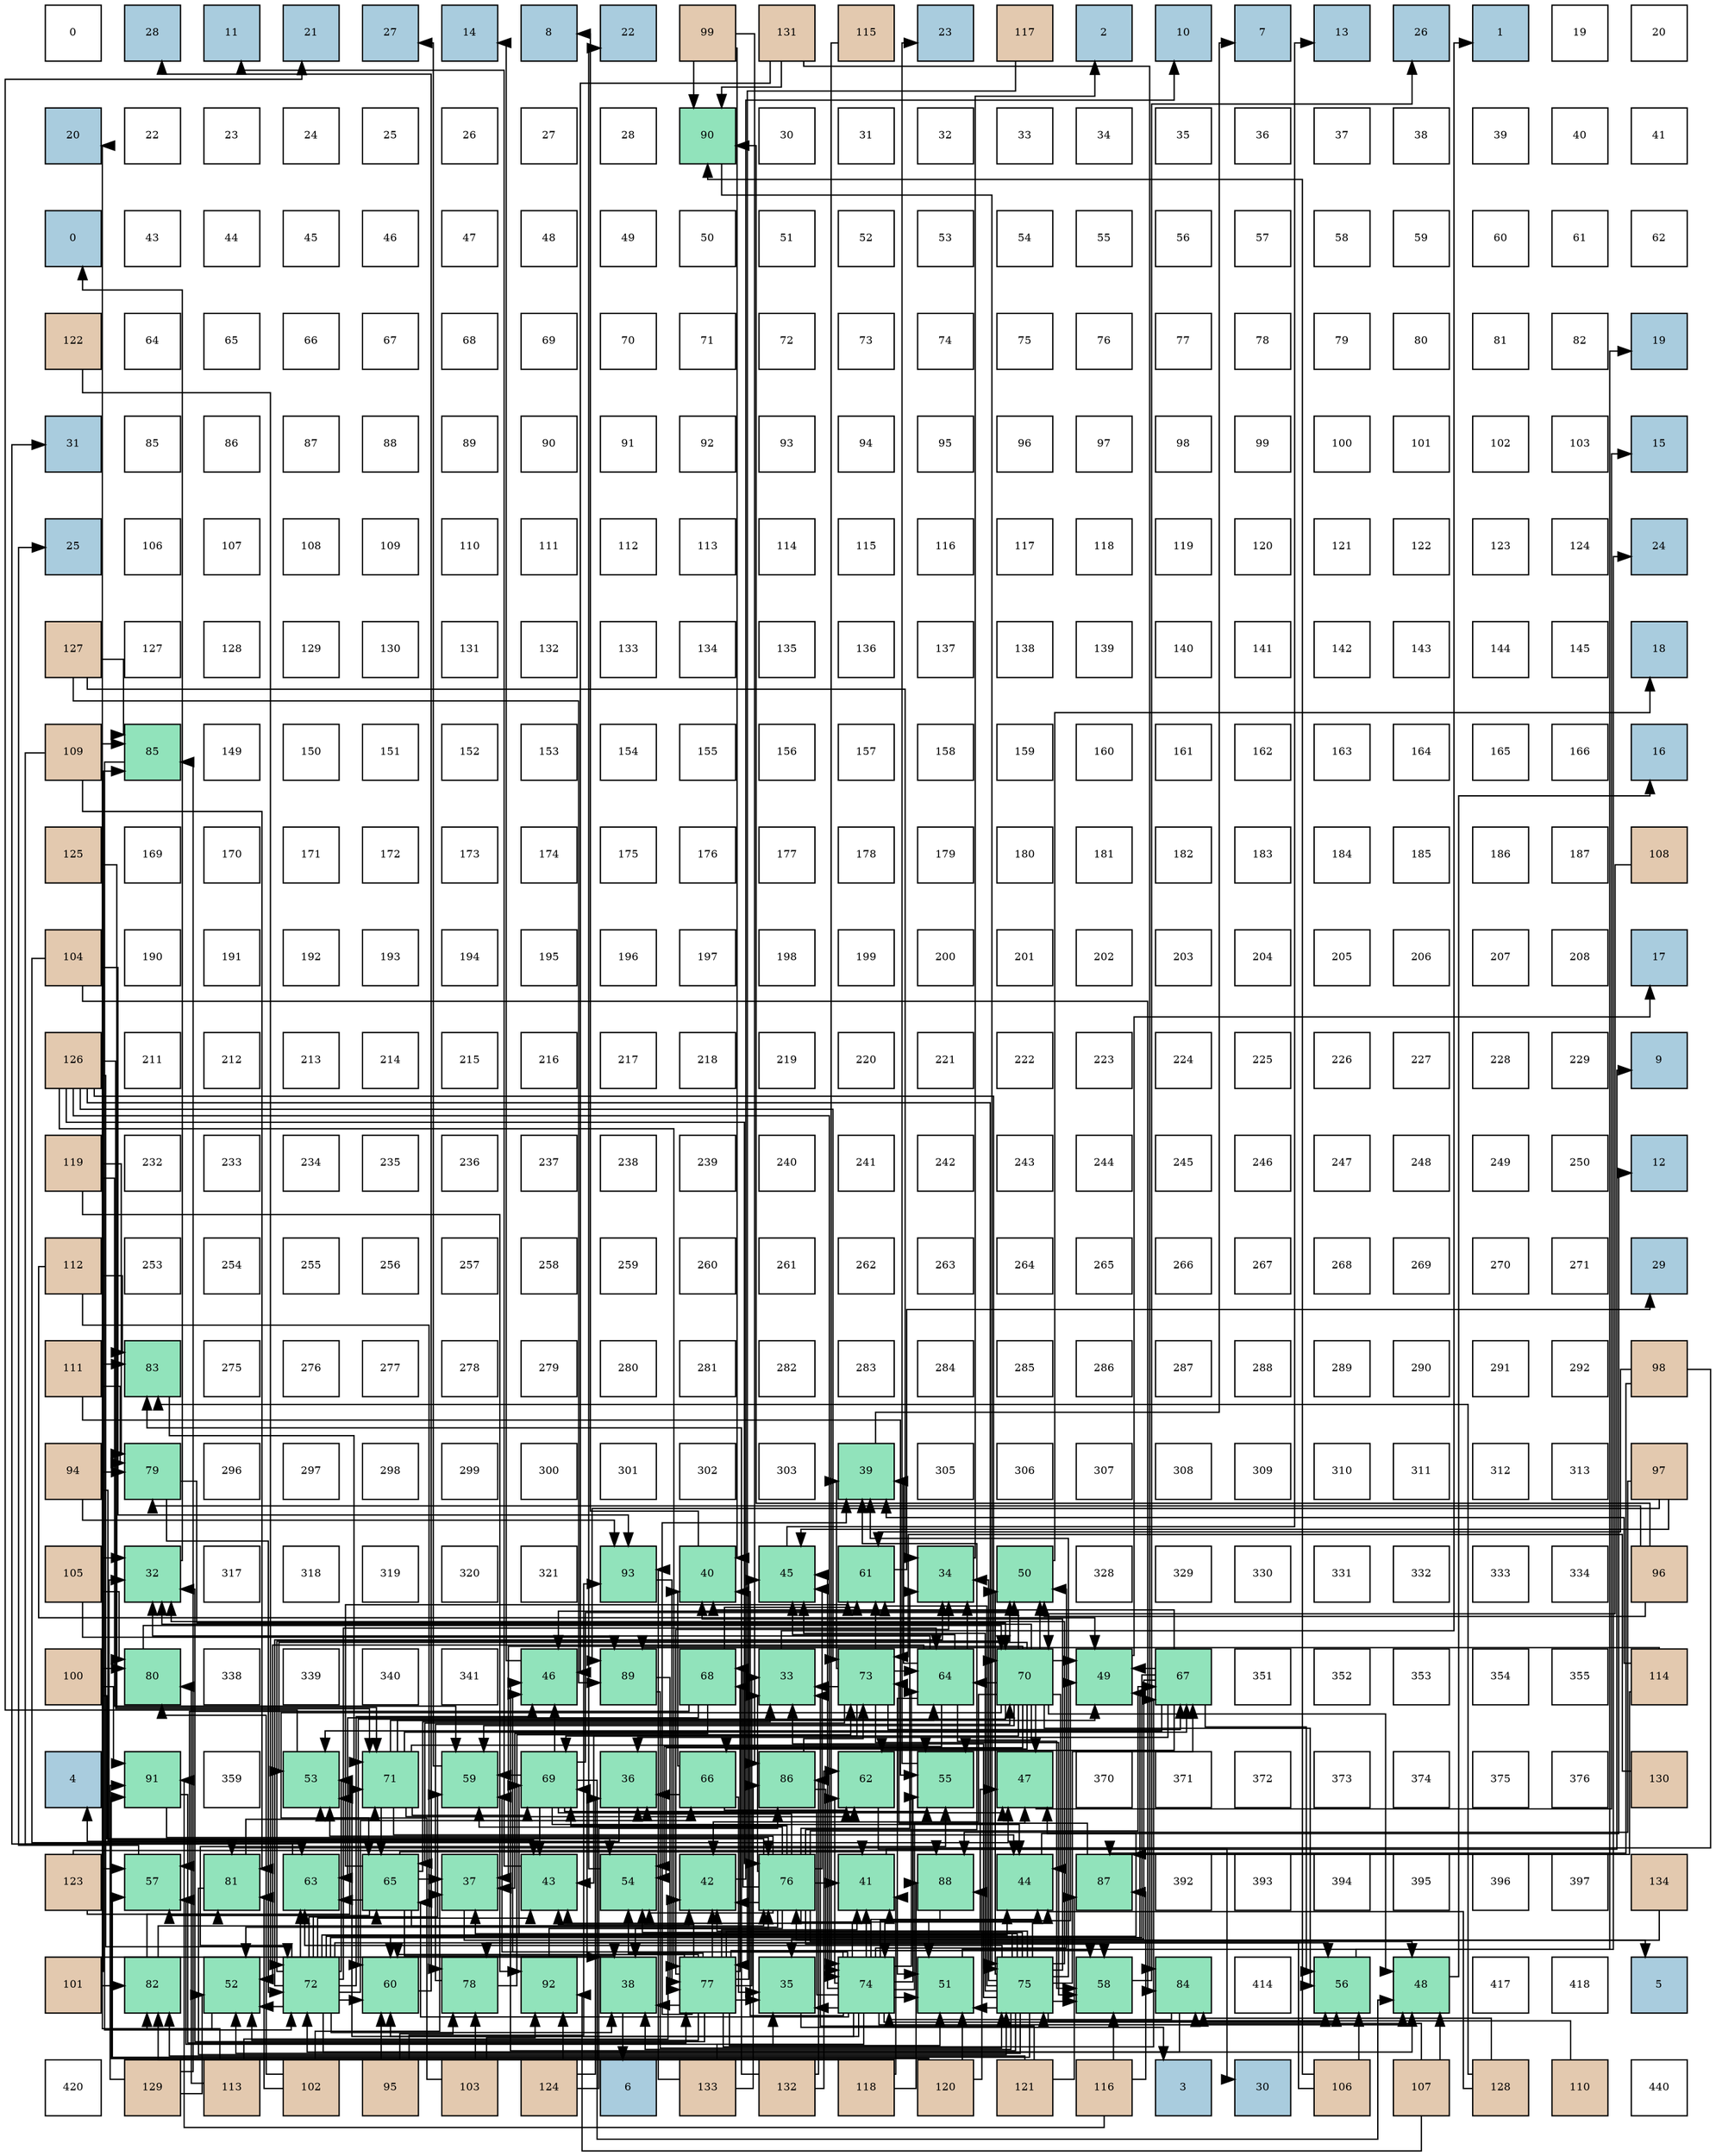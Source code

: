 digraph layout{
 rankdir=TB;
 splines=ortho;
 node [style=filled shape=square fixedsize=true width=0.6];
0[label="0", fontsize=8, fillcolor="#ffffff"];
1[label="28", fontsize=8, fillcolor="#a9ccde"];
2[label="11", fontsize=8, fillcolor="#a9ccde"];
3[label="21", fontsize=8, fillcolor="#a9ccde"];
4[label="27", fontsize=8, fillcolor="#a9ccde"];
5[label="14", fontsize=8, fillcolor="#a9ccde"];
6[label="8", fontsize=8, fillcolor="#a9ccde"];
7[label="22", fontsize=8, fillcolor="#a9ccde"];
8[label="99", fontsize=8, fillcolor="#e3c9af"];
9[label="131", fontsize=8, fillcolor="#e3c9af"];
10[label="115", fontsize=8, fillcolor="#e3c9af"];
11[label="23", fontsize=8, fillcolor="#a9ccde"];
12[label="117", fontsize=8, fillcolor="#e3c9af"];
13[label="2", fontsize=8, fillcolor="#a9ccde"];
14[label="10", fontsize=8, fillcolor="#a9ccde"];
15[label="7", fontsize=8, fillcolor="#a9ccde"];
16[label="13", fontsize=8, fillcolor="#a9ccde"];
17[label="26", fontsize=8, fillcolor="#a9ccde"];
18[label="1", fontsize=8, fillcolor="#a9ccde"];
19[label="19", fontsize=8, fillcolor="#ffffff"];
20[label="20", fontsize=8, fillcolor="#ffffff"];
21[label="20", fontsize=8, fillcolor="#a9ccde"];
22[label="22", fontsize=8, fillcolor="#ffffff"];
23[label="23", fontsize=8, fillcolor="#ffffff"];
24[label="24", fontsize=8, fillcolor="#ffffff"];
25[label="25", fontsize=8, fillcolor="#ffffff"];
26[label="26", fontsize=8, fillcolor="#ffffff"];
27[label="27", fontsize=8, fillcolor="#ffffff"];
28[label="28", fontsize=8, fillcolor="#ffffff"];
29[label="90", fontsize=8, fillcolor="#91e3bb"];
30[label="30", fontsize=8, fillcolor="#ffffff"];
31[label="31", fontsize=8, fillcolor="#ffffff"];
32[label="32", fontsize=8, fillcolor="#ffffff"];
33[label="33", fontsize=8, fillcolor="#ffffff"];
34[label="34", fontsize=8, fillcolor="#ffffff"];
35[label="35", fontsize=8, fillcolor="#ffffff"];
36[label="36", fontsize=8, fillcolor="#ffffff"];
37[label="37", fontsize=8, fillcolor="#ffffff"];
38[label="38", fontsize=8, fillcolor="#ffffff"];
39[label="39", fontsize=8, fillcolor="#ffffff"];
40[label="40", fontsize=8, fillcolor="#ffffff"];
41[label="41", fontsize=8, fillcolor="#ffffff"];
42[label="0", fontsize=8, fillcolor="#a9ccde"];
43[label="43", fontsize=8, fillcolor="#ffffff"];
44[label="44", fontsize=8, fillcolor="#ffffff"];
45[label="45", fontsize=8, fillcolor="#ffffff"];
46[label="46", fontsize=8, fillcolor="#ffffff"];
47[label="47", fontsize=8, fillcolor="#ffffff"];
48[label="48", fontsize=8, fillcolor="#ffffff"];
49[label="49", fontsize=8, fillcolor="#ffffff"];
50[label="50", fontsize=8, fillcolor="#ffffff"];
51[label="51", fontsize=8, fillcolor="#ffffff"];
52[label="52", fontsize=8, fillcolor="#ffffff"];
53[label="53", fontsize=8, fillcolor="#ffffff"];
54[label="54", fontsize=8, fillcolor="#ffffff"];
55[label="55", fontsize=8, fillcolor="#ffffff"];
56[label="56", fontsize=8, fillcolor="#ffffff"];
57[label="57", fontsize=8, fillcolor="#ffffff"];
58[label="58", fontsize=8, fillcolor="#ffffff"];
59[label="59", fontsize=8, fillcolor="#ffffff"];
60[label="60", fontsize=8, fillcolor="#ffffff"];
61[label="61", fontsize=8, fillcolor="#ffffff"];
62[label="62", fontsize=8, fillcolor="#ffffff"];
63[label="122", fontsize=8, fillcolor="#e3c9af"];
64[label="64", fontsize=8, fillcolor="#ffffff"];
65[label="65", fontsize=8, fillcolor="#ffffff"];
66[label="66", fontsize=8, fillcolor="#ffffff"];
67[label="67", fontsize=8, fillcolor="#ffffff"];
68[label="68", fontsize=8, fillcolor="#ffffff"];
69[label="69", fontsize=8, fillcolor="#ffffff"];
70[label="70", fontsize=8, fillcolor="#ffffff"];
71[label="71", fontsize=8, fillcolor="#ffffff"];
72[label="72", fontsize=8, fillcolor="#ffffff"];
73[label="73", fontsize=8, fillcolor="#ffffff"];
74[label="74", fontsize=8, fillcolor="#ffffff"];
75[label="75", fontsize=8, fillcolor="#ffffff"];
76[label="76", fontsize=8, fillcolor="#ffffff"];
77[label="77", fontsize=8, fillcolor="#ffffff"];
78[label="78", fontsize=8, fillcolor="#ffffff"];
79[label="79", fontsize=8, fillcolor="#ffffff"];
80[label="80", fontsize=8, fillcolor="#ffffff"];
81[label="81", fontsize=8, fillcolor="#ffffff"];
82[label="82", fontsize=8, fillcolor="#ffffff"];
83[label="19", fontsize=8, fillcolor="#a9ccde"];
84[label="31", fontsize=8, fillcolor="#a9ccde"];
85[label="85", fontsize=8, fillcolor="#ffffff"];
86[label="86", fontsize=8, fillcolor="#ffffff"];
87[label="87", fontsize=8, fillcolor="#ffffff"];
88[label="88", fontsize=8, fillcolor="#ffffff"];
89[label="89", fontsize=8, fillcolor="#ffffff"];
90[label="90", fontsize=8, fillcolor="#ffffff"];
91[label="91", fontsize=8, fillcolor="#ffffff"];
92[label="92", fontsize=8, fillcolor="#ffffff"];
93[label="93", fontsize=8, fillcolor="#ffffff"];
94[label="94", fontsize=8, fillcolor="#ffffff"];
95[label="95", fontsize=8, fillcolor="#ffffff"];
96[label="96", fontsize=8, fillcolor="#ffffff"];
97[label="97", fontsize=8, fillcolor="#ffffff"];
98[label="98", fontsize=8, fillcolor="#ffffff"];
99[label="99", fontsize=8, fillcolor="#ffffff"];
100[label="100", fontsize=8, fillcolor="#ffffff"];
101[label="101", fontsize=8, fillcolor="#ffffff"];
102[label="102", fontsize=8, fillcolor="#ffffff"];
103[label="103", fontsize=8, fillcolor="#ffffff"];
104[label="15", fontsize=8, fillcolor="#a9ccde"];
105[label="25", fontsize=8, fillcolor="#a9ccde"];
106[label="106", fontsize=8, fillcolor="#ffffff"];
107[label="107", fontsize=8, fillcolor="#ffffff"];
108[label="108", fontsize=8, fillcolor="#ffffff"];
109[label="109", fontsize=8, fillcolor="#ffffff"];
110[label="110", fontsize=8, fillcolor="#ffffff"];
111[label="111", fontsize=8, fillcolor="#ffffff"];
112[label="112", fontsize=8, fillcolor="#ffffff"];
113[label="113", fontsize=8, fillcolor="#ffffff"];
114[label="114", fontsize=8, fillcolor="#ffffff"];
115[label="115", fontsize=8, fillcolor="#ffffff"];
116[label="116", fontsize=8, fillcolor="#ffffff"];
117[label="117", fontsize=8, fillcolor="#ffffff"];
118[label="118", fontsize=8, fillcolor="#ffffff"];
119[label="119", fontsize=8, fillcolor="#ffffff"];
120[label="120", fontsize=8, fillcolor="#ffffff"];
121[label="121", fontsize=8, fillcolor="#ffffff"];
122[label="122", fontsize=8, fillcolor="#ffffff"];
123[label="123", fontsize=8, fillcolor="#ffffff"];
124[label="124", fontsize=8, fillcolor="#ffffff"];
125[label="24", fontsize=8, fillcolor="#a9ccde"];
126[label="127", fontsize=8, fillcolor="#e3c9af"];
127[label="127", fontsize=8, fillcolor="#ffffff"];
128[label="128", fontsize=8, fillcolor="#ffffff"];
129[label="129", fontsize=8, fillcolor="#ffffff"];
130[label="130", fontsize=8, fillcolor="#ffffff"];
131[label="131", fontsize=8, fillcolor="#ffffff"];
132[label="132", fontsize=8, fillcolor="#ffffff"];
133[label="133", fontsize=8, fillcolor="#ffffff"];
134[label="134", fontsize=8, fillcolor="#ffffff"];
135[label="135", fontsize=8, fillcolor="#ffffff"];
136[label="136", fontsize=8, fillcolor="#ffffff"];
137[label="137", fontsize=8, fillcolor="#ffffff"];
138[label="138", fontsize=8, fillcolor="#ffffff"];
139[label="139", fontsize=8, fillcolor="#ffffff"];
140[label="140", fontsize=8, fillcolor="#ffffff"];
141[label="141", fontsize=8, fillcolor="#ffffff"];
142[label="142", fontsize=8, fillcolor="#ffffff"];
143[label="143", fontsize=8, fillcolor="#ffffff"];
144[label="144", fontsize=8, fillcolor="#ffffff"];
145[label="145", fontsize=8, fillcolor="#ffffff"];
146[label="18", fontsize=8, fillcolor="#a9ccde"];
147[label="109", fontsize=8, fillcolor="#e3c9af"];
148[label="85", fontsize=8, fillcolor="#91e3bb"];
149[label="149", fontsize=8, fillcolor="#ffffff"];
150[label="150", fontsize=8, fillcolor="#ffffff"];
151[label="151", fontsize=8, fillcolor="#ffffff"];
152[label="152", fontsize=8, fillcolor="#ffffff"];
153[label="153", fontsize=8, fillcolor="#ffffff"];
154[label="154", fontsize=8, fillcolor="#ffffff"];
155[label="155", fontsize=8, fillcolor="#ffffff"];
156[label="156", fontsize=8, fillcolor="#ffffff"];
157[label="157", fontsize=8, fillcolor="#ffffff"];
158[label="158", fontsize=8, fillcolor="#ffffff"];
159[label="159", fontsize=8, fillcolor="#ffffff"];
160[label="160", fontsize=8, fillcolor="#ffffff"];
161[label="161", fontsize=8, fillcolor="#ffffff"];
162[label="162", fontsize=8, fillcolor="#ffffff"];
163[label="163", fontsize=8, fillcolor="#ffffff"];
164[label="164", fontsize=8, fillcolor="#ffffff"];
165[label="165", fontsize=8, fillcolor="#ffffff"];
166[label="166", fontsize=8, fillcolor="#ffffff"];
167[label="16", fontsize=8, fillcolor="#a9ccde"];
168[label="125", fontsize=8, fillcolor="#e3c9af"];
169[label="169", fontsize=8, fillcolor="#ffffff"];
170[label="170", fontsize=8, fillcolor="#ffffff"];
171[label="171", fontsize=8, fillcolor="#ffffff"];
172[label="172", fontsize=8, fillcolor="#ffffff"];
173[label="173", fontsize=8, fillcolor="#ffffff"];
174[label="174", fontsize=8, fillcolor="#ffffff"];
175[label="175", fontsize=8, fillcolor="#ffffff"];
176[label="176", fontsize=8, fillcolor="#ffffff"];
177[label="177", fontsize=8, fillcolor="#ffffff"];
178[label="178", fontsize=8, fillcolor="#ffffff"];
179[label="179", fontsize=8, fillcolor="#ffffff"];
180[label="180", fontsize=8, fillcolor="#ffffff"];
181[label="181", fontsize=8, fillcolor="#ffffff"];
182[label="182", fontsize=8, fillcolor="#ffffff"];
183[label="183", fontsize=8, fillcolor="#ffffff"];
184[label="184", fontsize=8, fillcolor="#ffffff"];
185[label="185", fontsize=8, fillcolor="#ffffff"];
186[label="186", fontsize=8, fillcolor="#ffffff"];
187[label="187", fontsize=8, fillcolor="#ffffff"];
188[label="108", fontsize=8, fillcolor="#e3c9af"];
189[label="104", fontsize=8, fillcolor="#e3c9af"];
190[label="190", fontsize=8, fillcolor="#ffffff"];
191[label="191", fontsize=8, fillcolor="#ffffff"];
192[label="192", fontsize=8, fillcolor="#ffffff"];
193[label="193", fontsize=8, fillcolor="#ffffff"];
194[label="194", fontsize=8, fillcolor="#ffffff"];
195[label="195", fontsize=8, fillcolor="#ffffff"];
196[label="196", fontsize=8, fillcolor="#ffffff"];
197[label="197", fontsize=8, fillcolor="#ffffff"];
198[label="198", fontsize=8, fillcolor="#ffffff"];
199[label="199", fontsize=8, fillcolor="#ffffff"];
200[label="200", fontsize=8, fillcolor="#ffffff"];
201[label="201", fontsize=8, fillcolor="#ffffff"];
202[label="202", fontsize=8, fillcolor="#ffffff"];
203[label="203", fontsize=8, fillcolor="#ffffff"];
204[label="204", fontsize=8, fillcolor="#ffffff"];
205[label="205", fontsize=8, fillcolor="#ffffff"];
206[label="206", fontsize=8, fillcolor="#ffffff"];
207[label="207", fontsize=8, fillcolor="#ffffff"];
208[label="208", fontsize=8, fillcolor="#ffffff"];
209[label="17", fontsize=8, fillcolor="#a9ccde"];
210[label="126", fontsize=8, fillcolor="#e3c9af"];
211[label="211", fontsize=8, fillcolor="#ffffff"];
212[label="212", fontsize=8, fillcolor="#ffffff"];
213[label="213", fontsize=8, fillcolor="#ffffff"];
214[label="214", fontsize=8, fillcolor="#ffffff"];
215[label="215", fontsize=8, fillcolor="#ffffff"];
216[label="216", fontsize=8, fillcolor="#ffffff"];
217[label="217", fontsize=8, fillcolor="#ffffff"];
218[label="218", fontsize=8, fillcolor="#ffffff"];
219[label="219", fontsize=8, fillcolor="#ffffff"];
220[label="220", fontsize=8, fillcolor="#ffffff"];
221[label="221", fontsize=8, fillcolor="#ffffff"];
222[label="222", fontsize=8, fillcolor="#ffffff"];
223[label="223", fontsize=8, fillcolor="#ffffff"];
224[label="224", fontsize=8, fillcolor="#ffffff"];
225[label="225", fontsize=8, fillcolor="#ffffff"];
226[label="226", fontsize=8, fillcolor="#ffffff"];
227[label="227", fontsize=8, fillcolor="#ffffff"];
228[label="228", fontsize=8, fillcolor="#ffffff"];
229[label="229", fontsize=8, fillcolor="#ffffff"];
230[label="9", fontsize=8, fillcolor="#a9ccde"];
231[label="119", fontsize=8, fillcolor="#e3c9af"];
232[label="232", fontsize=8, fillcolor="#ffffff"];
233[label="233", fontsize=8, fillcolor="#ffffff"];
234[label="234", fontsize=8, fillcolor="#ffffff"];
235[label="235", fontsize=8, fillcolor="#ffffff"];
236[label="236", fontsize=8, fillcolor="#ffffff"];
237[label="237", fontsize=8, fillcolor="#ffffff"];
238[label="238", fontsize=8, fillcolor="#ffffff"];
239[label="239", fontsize=8, fillcolor="#ffffff"];
240[label="240", fontsize=8, fillcolor="#ffffff"];
241[label="241", fontsize=8, fillcolor="#ffffff"];
242[label="242", fontsize=8, fillcolor="#ffffff"];
243[label="243", fontsize=8, fillcolor="#ffffff"];
244[label="244", fontsize=8, fillcolor="#ffffff"];
245[label="245", fontsize=8, fillcolor="#ffffff"];
246[label="246", fontsize=8, fillcolor="#ffffff"];
247[label="247", fontsize=8, fillcolor="#ffffff"];
248[label="248", fontsize=8, fillcolor="#ffffff"];
249[label="249", fontsize=8, fillcolor="#ffffff"];
250[label="250", fontsize=8, fillcolor="#ffffff"];
251[label="12", fontsize=8, fillcolor="#a9ccde"];
252[label="112", fontsize=8, fillcolor="#e3c9af"];
253[label="253", fontsize=8, fillcolor="#ffffff"];
254[label="254", fontsize=8, fillcolor="#ffffff"];
255[label="255", fontsize=8, fillcolor="#ffffff"];
256[label="256", fontsize=8, fillcolor="#ffffff"];
257[label="257", fontsize=8, fillcolor="#ffffff"];
258[label="258", fontsize=8, fillcolor="#ffffff"];
259[label="259", fontsize=8, fillcolor="#ffffff"];
260[label="260", fontsize=8, fillcolor="#ffffff"];
261[label="261", fontsize=8, fillcolor="#ffffff"];
262[label="262", fontsize=8, fillcolor="#ffffff"];
263[label="263", fontsize=8, fillcolor="#ffffff"];
264[label="264", fontsize=8, fillcolor="#ffffff"];
265[label="265", fontsize=8, fillcolor="#ffffff"];
266[label="266", fontsize=8, fillcolor="#ffffff"];
267[label="267", fontsize=8, fillcolor="#ffffff"];
268[label="268", fontsize=8, fillcolor="#ffffff"];
269[label="269", fontsize=8, fillcolor="#ffffff"];
270[label="270", fontsize=8, fillcolor="#ffffff"];
271[label="271", fontsize=8, fillcolor="#ffffff"];
272[label="29", fontsize=8, fillcolor="#a9ccde"];
273[label="111", fontsize=8, fillcolor="#e3c9af"];
274[label="83", fontsize=8, fillcolor="#91e3bb"];
275[label="275", fontsize=8, fillcolor="#ffffff"];
276[label="276", fontsize=8, fillcolor="#ffffff"];
277[label="277", fontsize=8, fillcolor="#ffffff"];
278[label="278", fontsize=8, fillcolor="#ffffff"];
279[label="279", fontsize=8, fillcolor="#ffffff"];
280[label="280", fontsize=8, fillcolor="#ffffff"];
281[label="281", fontsize=8, fillcolor="#ffffff"];
282[label="282", fontsize=8, fillcolor="#ffffff"];
283[label="283", fontsize=8, fillcolor="#ffffff"];
284[label="284", fontsize=8, fillcolor="#ffffff"];
285[label="285", fontsize=8, fillcolor="#ffffff"];
286[label="286", fontsize=8, fillcolor="#ffffff"];
287[label="287", fontsize=8, fillcolor="#ffffff"];
288[label="288", fontsize=8, fillcolor="#ffffff"];
289[label="289", fontsize=8, fillcolor="#ffffff"];
290[label="290", fontsize=8, fillcolor="#ffffff"];
291[label="291", fontsize=8, fillcolor="#ffffff"];
292[label="292", fontsize=8, fillcolor="#ffffff"];
293[label="98", fontsize=8, fillcolor="#e3c9af"];
294[label="94", fontsize=8, fillcolor="#e3c9af"];
295[label="79", fontsize=8, fillcolor="#91e3bb"];
296[label="296", fontsize=8, fillcolor="#ffffff"];
297[label="297", fontsize=8, fillcolor="#ffffff"];
298[label="298", fontsize=8, fillcolor="#ffffff"];
299[label="299", fontsize=8, fillcolor="#ffffff"];
300[label="300", fontsize=8, fillcolor="#ffffff"];
301[label="301", fontsize=8, fillcolor="#ffffff"];
302[label="302", fontsize=8, fillcolor="#ffffff"];
303[label="303", fontsize=8, fillcolor="#ffffff"];
304[label="39", fontsize=8, fillcolor="#91e3bb"];
305[label="305", fontsize=8, fillcolor="#ffffff"];
306[label="306", fontsize=8, fillcolor="#ffffff"];
307[label="307", fontsize=8, fillcolor="#ffffff"];
308[label="308", fontsize=8, fillcolor="#ffffff"];
309[label="309", fontsize=8, fillcolor="#ffffff"];
310[label="310", fontsize=8, fillcolor="#ffffff"];
311[label="311", fontsize=8, fillcolor="#ffffff"];
312[label="312", fontsize=8, fillcolor="#ffffff"];
313[label="313", fontsize=8, fillcolor="#ffffff"];
314[label="97", fontsize=8, fillcolor="#e3c9af"];
315[label="105", fontsize=8, fillcolor="#e3c9af"];
316[label="32", fontsize=8, fillcolor="#91e3bb"];
317[label="317", fontsize=8, fillcolor="#ffffff"];
318[label="318", fontsize=8, fillcolor="#ffffff"];
319[label="319", fontsize=8, fillcolor="#ffffff"];
320[label="320", fontsize=8, fillcolor="#ffffff"];
321[label="321", fontsize=8, fillcolor="#ffffff"];
322[label="93", fontsize=8, fillcolor="#91e3bb"];
323[label="40", fontsize=8, fillcolor="#91e3bb"];
324[label="45", fontsize=8, fillcolor="#91e3bb"];
325[label="61", fontsize=8, fillcolor="#91e3bb"];
326[label="34", fontsize=8, fillcolor="#91e3bb"];
327[label="50", fontsize=8, fillcolor="#91e3bb"];
328[label="328", fontsize=8, fillcolor="#ffffff"];
329[label="329", fontsize=8, fillcolor="#ffffff"];
330[label="330", fontsize=8, fillcolor="#ffffff"];
331[label="331", fontsize=8, fillcolor="#ffffff"];
332[label="332", fontsize=8, fillcolor="#ffffff"];
333[label="333", fontsize=8, fillcolor="#ffffff"];
334[label="334", fontsize=8, fillcolor="#ffffff"];
335[label="96", fontsize=8, fillcolor="#e3c9af"];
336[label="100", fontsize=8, fillcolor="#e3c9af"];
337[label="80", fontsize=8, fillcolor="#91e3bb"];
338[label="338", fontsize=8, fillcolor="#ffffff"];
339[label="339", fontsize=8, fillcolor="#ffffff"];
340[label="340", fontsize=8, fillcolor="#ffffff"];
341[label="341", fontsize=8, fillcolor="#ffffff"];
342[label="46", fontsize=8, fillcolor="#91e3bb"];
343[label="89", fontsize=8, fillcolor="#91e3bb"];
344[label="68", fontsize=8, fillcolor="#91e3bb"];
345[label="33", fontsize=8, fillcolor="#91e3bb"];
346[label="73", fontsize=8, fillcolor="#91e3bb"];
347[label="64", fontsize=8, fillcolor="#91e3bb"];
348[label="70", fontsize=8, fillcolor="#91e3bb"];
349[label="49", fontsize=8, fillcolor="#91e3bb"];
350[label="67", fontsize=8, fillcolor="#91e3bb"];
351[label="351", fontsize=8, fillcolor="#ffffff"];
352[label="352", fontsize=8, fillcolor="#ffffff"];
353[label="353", fontsize=8, fillcolor="#ffffff"];
354[label="354", fontsize=8, fillcolor="#ffffff"];
355[label="355", fontsize=8, fillcolor="#ffffff"];
356[label="114", fontsize=8, fillcolor="#e3c9af"];
357[label="4", fontsize=8, fillcolor="#a9ccde"];
358[label="91", fontsize=8, fillcolor="#91e3bb"];
359[label="359", fontsize=8, fillcolor="#ffffff"];
360[label="53", fontsize=8, fillcolor="#91e3bb"];
361[label="71", fontsize=8, fillcolor="#91e3bb"];
362[label="59", fontsize=8, fillcolor="#91e3bb"];
363[label="69", fontsize=8, fillcolor="#91e3bb"];
364[label="36", fontsize=8, fillcolor="#91e3bb"];
365[label="66", fontsize=8, fillcolor="#91e3bb"];
366[label="86", fontsize=8, fillcolor="#91e3bb"];
367[label="62", fontsize=8, fillcolor="#91e3bb"];
368[label="55", fontsize=8, fillcolor="#91e3bb"];
369[label="47", fontsize=8, fillcolor="#91e3bb"];
370[label="370", fontsize=8, fillcolor="#ffffff"];
371[label="371", fontsize=8, fillcolor="#ffffff"];
372[label="372", fontsize=8, fillcolor="#ffffff"];
373[label="373", fontsize=8, fillcolor="#ffffff"];
374[label="374", fontsize=8, fillcolor="#ffffff"];
375[label="375", fontsize=8, fillcolor="#ffffff"];
376[label="376", fontsize=8, fillcolor="#ffffff"];
377[label="130", fontsize=8, fillcolor="#e3c9af"];
378[label="123", fontsize=8, fillcolor="#e3c9af"];
379[label="57", fontsize=8, fillcolor="#91e3bb"];
380[label="81", fontsize=8, fillcolor="#91e3bb"];
381[label="63", fontsize=8, fillcolor="#91e3bb"];
382[label="65", fontsize=8, fillcolor="#91e3bb"];
383[label="37", fontsize=8, fillcolor="#91e3bb"];
384[label="43", fontsize=8, fillcolor="#91e3bb"];
385[label="54", fontsize=8, fillcolor="#91e3bb"];
386[label="42", fontsize=8, fillcolor="#91e3bb"];
387[label="76", fontsize=8, fillcolor="#91e3bb"];
388[label="41", fontsize=8, fillcolor="#91e3bb"];
389[label="88", fontsize=8, fillcolor="#91e3bb"];
390[label="44", fontsize=8, fillcolor="#91e3bb"];
391[label="87", fontsize=8, fillcolor="#91e3bb"];
392[label="392", fontsize=8, fillcolor="#ffffff"];
393[label="393", fontsize=8, fillcolor="#ffffff"];
394[label="394", fontsize=8, fillcolor="#ffffff"];
395[label="395", fontsize=8, fillcolor="#ffffff"];
396[label="396", fontsize=8, fillcolor="#ffffff"];
397[label="397", fontsize=8, fillcolor="#ffffff"];
398[label="134", fontsize=8, fillcolor="#e3c9af"];
399[label="101", fontsize=8, fillcolor="#e3c9af"];
400[label="82", fontsize=8, fillcolor="#91e3bb"];
401[label="52", fontsize=8, fillcolor="#91e3bb"];
402[label="72", fontsize=8, fillcolor="#91e3bb"];
403[label="60", fontsize=8, fillcolor="#91e3bb"];
404[label="78", fontsize=8, fillcolor="#91e3bb"];
405[label="92", fontsize=8, fillcolor="#91e3bb"];
406[label="38", fontsize=8, fillcolor="#91e3bb"];
407[label="77", fontsize=8, fillcolor="#91e3bb"];
408[label="35", fontsize=8, fillcolor="#91e3bb"];
409[label="74", fontsize=8, fillcolor="#91e3bb"];
410[label="51", fontsize=8, fillcolor="#91e3bb"];
411[label="75", fontsize=8, fillcolor="#91e3bb"];
412[label="58", fontsize=8, fillcolor="#91e3bb"];
413[label="84", fontsize=8, fillcolor="#91e3bb"];
414[label="414", fontsize=8, fillcolor="#ffffff"];
415[label="56", fontsize=8, fillcolor="#91e3bb"];
416[label="48", fontsize=8, fillcolor="#91e3bb"];
417[label="417", fontsize=8, fillcolor="#ffffff"];
418[label="418", fontsize=8, fillcolor="#ffffff"];
419[label="5", fontsize=8, fillcolor="#a9ccde"];
420[label="420", fontsize=8, fillcolor="#ffffff"];
421[label="129", fontsize=8, fillcolor="#e3c9af"];
422[label="113", fontsize=8, fillcolor="#e3c9af"];
423[label="102", fontsize=8, fillcolor="#e3c9af"];
424[label="95", fontsize=8, fillcolor="#e3c9af"];
425[label="103", fontsize=8, fillcolor="#e3c9af"];
426[label="124", fontsize=8, fillcolor="#e3c9af"];
427[label="6", fontsize=8, fillcolor="#a9ccde"];
428[label="133", fontsize=8, fillcolor="#e3c9af"];
429[label="132", fontsize=8, fillcolor="#e3c9af"];
430[label="118", fontsize=8, fillcolor="#e3c9af"];
431[label="120", fontsize=8, fillcolor="#e3c9af"];
432[label="121", fontsize=8, fillcolor="#e3c9af"];
433[label="116", fontsize=8, fillcolor="#e3c9af"];
434[label="3", fontsize=8, fillcolor="#a9ccde"];
435[label="30", fontsize=8, fillcolor="#a9ccde"];
436[label="106", fontsize=8, fillcolor="#e3c9af"];
437[label="107", fontsize=8, fillcolor="#e3c9af"];
438[label="128", fontsize=8, fillcolor="#e3c9af"];
439[label="110", fontsize=8, fillcolor="#e3c9af"];
440[label="440", fontsize=8, fillcolor="#ffffff"];
edge [constraint=false, style=vis];316 -> 42;
345 -> 18;
326 -> 13;
408 -> 434;
364 -> 357;
383 -> 419;
406 -> 427;
304 -> 15;
323 -> 6;
388 -> 230;
386 -> 14;
384 -> 2;
390 -> 251;
324 -> 16;
342 -> 5;
369 -> 104;
416 -> 167;
349 -> 209;
327 -> 146;
410 -> 83;
401 -> 21;
360 -> 3;
385 -> 7;
368 -> 11;
415 -> 125;
379 -> 105;
412 -> 17;
362 -> 4;
403 -> 1;
325 -> 272;
367 -> 435;
381 -> 84;
347 -> 316;
347 -> 326;
347 -> 304;
347 -> 324;
347 -> 410;
347 -> 401;
347 -> 385;
347 -> 412;
382 -> 345;
382 -> 383;
382 -> 406;
382 -> 388;
382 -> 386;
382 -> 379;
382 -> 325;
382 -> 381;
365 -> 408;
365 -> 364;
365 -> 323;
365 -> 367;
350 -> 408;
350 -> 364;
350 -> 323;
350 -> 349;
350 -> 360;
350 -> 415;
350 -> 403;
350 -> 367;
344 -> 383;
344 -> 379;
344 -> 325;
344 -> 381;
363 -> 384;
363 -> 390;
363 -> 342;
363 -> 369;
363 -> 416;
363 -> 327;
363 -> 368;
363 -> 362;
348 -> 316;
348 -> 383;
348 -> 386;
348 -> 384;
348 -> 390;
348 -> 342;
348 -> 369;
348 -> 416;
348 -> 349;
348 -> 327;
348 -> 360;
348 -> 385;
348 -> 368;
348 -> 415;
348 -> 362;
348 -> 403;
348 -> 347;
348 -> 382;
348 -> 365;
361 -> 390;
361 -> 349;
361 -> 368;
361 -> 367;
361 -> 347;
361 -> 382;
361 -> 350;
361 -> 363;
402 -> 326;
402 -> 406;
402 -> 384;
402 -> 390;
402 -> 342;
402 -> 369;
402 -> 416;
402 -> 349;
402 -> 327;
402 -> 401;
402 -> 360;
402 -> 368;
402 -> 415;
402 -> 362;
402 -> 403;
402 -> 381;
402 -> 347;
402 -> 382;
402 -> 365;
346 -> 345;
346 -> 304;
346 -> 412;
346 -> 325;
346 -> 347;
346 -> 382;
346 -> 350;
346 -> 363;
409 -> 408;
409 -> 364;
409 -> 323;
409 -> 388;
409 -> 384;
409 -> 390;
409 -> 324;
409 -> 342;
409 -> 369;
409 -> 416;
409 -> 349;
409 -> 327;
409 -> 410;
409 -> 360;
409 -> 368;
409 -> 415;
409 -> 379;
409 -> 362;
409 -> 403;
409 -> 367;
409 -> 347;
409 -> 382;
411 -> 316;
411 -> 345;
411 -> 326;
411 -> 383;
411 -> 406;
411 -> 304;
411 -> 323;
411 -> 388;
411 -> 386;
411 -> 324;
411 -> 342;
411 -> 327;
411 -> 410;
411 -> 401;
411 -> 385;
411 -> 415;
411 -> 379;
411 -> 412;
411 -> 325;
411 -> 381;
411 -> 350;
411 -> 363;
387 -> 316;
387 -> 345;
387 -> 326;
387 -> 364;
387 -> 406;
387 -> 304;
387 -> 388;
387 -> 386;
387 -> 324;
387 -> 416;
387 -> 410;
387 -> 401;
387 -> 360;
387 -> 385;
387 -> 412;
387 -> 362;
387 -> 350;
387 -> 344;
387 -> 363;
407 -> 316;
407 -> 345;
407 -> 326;
407 -> 408;
407 -> 406;
407 -> 304;
407 -> 388;
407 -> 386;
407 -> 384;
407 -> 324;
407 -> 369;
407 -> 410;
407 -> 401;
407 -> 385;
407 -> 412;
407 -> 403;
407 -> 350;
407 -> 344;
407 -> 363;
404 -> 348;
404 -> 346;
295 -> 348;
295 -> 402;
337 -> 348;
380 -> 361;
380 -> 411;
400 -> 361;
400 -> 387;
274 -> 361;
413 -> 402;
413 -> 409;
148 -> 402;
366 -> 346;
366 -> 409;
391 -> 346;
389 -> 409;
343 -> 411;
343 -> 407;
29 -> 411;
358 -> 387;
358 -> 407;
405 -> 387;
322 -> 407;
294 -> 384;
294 -> 295;
294 -> 322;
424 -> 403;
424 -> 404;
424 -> 322;
335 -> 327;
335 -> 295;
335 -> 29;
314 -> 324;
314 -> 389;
314 -> 343;
293 -> 325;
293 -> 380;
293 -> 391;
8 -> 323;
8 -> 366;
8 -> 29;
336 -> 385;
336 -> 337;
336 -> 358;
399 -> 406;
399 -> 400;
399 -> 148;
423 -> 383;
423 -> 337;
423 -> 380;
425 -> 360;
425 -> 404;
425 -> 405;
189 -> 369;
189 -> 413;
189 -> 322;
315 -> 316;
315 -> 337;
315 -> 343;
436 -> 415;
436 -> 404;
436 -> 29;
437 -> 416;
437 -> 413;
437 -> 405;
188 -> 348;
147 -> 381;
147 -> 380;
147 -> 148;
439 -> 411;
273 -> 368;
273 -> 295;
273 -> 274;
252 -> 349;
252 -> 404;
252 -> 274;
422 -> 386;
422 -> 337;
422 -> 400;
356 -> 304;
356 -> 391;
356 -> 343;
10 -> 409;
433 -> 412;
433 -> 391;
433 -> 358;
12 -> 407;
430 -> 388;
430 -> 400;
430 -> 389;
231 -> 362;
231 -> 295;
231 -> 405;
431 -> 410;
431 -> 389;
431 -> 358;
432 -> 345;
432 -> 400;
432 -> 391;
63 -> 402;
378 -> 379;
378 -> 380;
378 -> 389;
426 -> 364;
426 -> 366;
426 -> 405;
168 -> 361;
210 -> 348;
210 -> 361;
210 -> 402;
210 -> 346;
210 -> 409;
210 -> 411;
210 -> 387;
210 -> 407;
126 -> 326;
126 -> 148;
126 -> 343;
438 -> 390;
438 -> 274;
438 -> 413;
421 -> 401;
421 -> 148;
421 -> 358;
377 -> 346;
9 -> 342;
9 -> 413;
9 -> 29;
429 -> 367;
429 -> 274;
429 -> 366;
428 -> 408;
428 -> 366;
428 -> 322;
398 -> 387;
edge [constraint=true, style=invis];
0 -> 21 -> 42 -> 63 -> 84 -> 105 -> 126 -> 147 -> 168 -> 189 -> 210 -> 231 -> 252 -> 273 -> 294 -> 315 -> 336 -> 357 -> 378 -> 399 -> 420;
1 -> 22 -> 43 -> 64 -> 85 -> 106 -> 127 -> 148 -> 169 -> 190 -> 211 -> 232 -> 253 -> 274 -> 295 -> 316 -> 337 -> 358 -> 379 -> 400 -> 421;
2 -> 23 -> 44 -> 65 -> 86 -> 107 -> 128 -> 149 -> 170 -> 191 -> 212 -> 233 -> 254 -> 275 -> 296 -> 317 -> 338 -> 359 -> 380 -> 401 -> 422;
3 -> 24 -> 45 -> 66 -> 87 -> 108 -> 129 -> 150 -> 171 -> 192 -> 213 -> 234 -> 255 -> 276 -> 297 -> 318 -> 339 -> 360 -> 381 -> 402 -> 423;
4 -> 25 -> 46 -> 67 -> 88 -> 109 -> 130 -> 151 -> 172 -> 193 -> 214 -> 235 -> 256 -> 277 -> 298 -> 319 -> 340 -> 361 -> 382 -> 403 -> 424;
5 -> 26 -> 47 -> 68 -> 89 -> 110 -> 131 -> 152 -> 173 -> 194 -> 215 -> 236 -> 257 -> 278 -> 299 -> 320 -> 341 -> 362 -> 383 -> 404 -> 425;
6 -> 27 -> 48 -> 69 -> 90 -> 111 -> 132 -> 153 -> 174 -> 195 -> 216 -> 237 -> 258 -> 279 -> 300 -> 321 -> 342 -> 363 -> 384 -> 405 -> 426;
7 -> 28 -> 49 -> 70 -> 91 -> 112 -> 133 -> 154 -> 175 -> 196 -> 217 -> 238 -> 259 -> 280 -> 301 -> 322 -> 343 -> 364 -> 385 -> 406 -> 427;
8 -> 29 -> 50 -> 71 -> 92 -> 113 -> 134 -> 155 -> 176 -> 197 -> 218 -> 239 -> 260 -> 281 -> 302 -> 323 -> 344 -> 365 -> 386 -> 407 -> 428;
9 -> 30 -> 51 -> 72 -> 93 -> 114 -> 135 -> 156 -> 177 -> 198 -> 219 -> 240 -> 261 -> 282 -> 303 -> 324 -> 345 -> 366 -> 387 -> 408 -> 429;
10 -> 31 -> 52 -> 73 -> 94 -> 115 -> 136 -> 157 -> 178 -> 199 -> 220 -> 241 -> 262 -> 283 -> 304 -> 325 -> 346 -> 367 -> 388 -> 409 -> 430;
11 -> 32 -> 53 -> 74 -> 95 -> 116 -> 137 -> 158 -> 179 -> 200 -> 221 -> 242 -> 263 -> 284 -> 305 -> 326 -> 347 -> 368 -> 389 -> 410 -> 431;
12 -> 33 -> 54 -> 75 -> 96 -> 117 -> 138 -> 159 -> 180 -> 201 -> 222 -> 243 -> 264 -> 285 -> 306 -> 327 -> 348 -> 369 -> 390 -> 411 -> 432;
13 -> 34 -> 55 -> 76 -> 97 -> 118 -> 139 -> 160 -> 181 -> 202 -> 223 -> 244 -> 265 -> 286 -> 307 -> 328 -> 349 -> 370 -> 391 -> 412 -> 433;
14 -> 35 -> 56 -> 77 -> 98 -> 119 -> 140 -> 161 -> 182 -> 203 -> 224 -> 245 -> 266 -> 287 -> 308 -> 329 -> 350 -> 371 -> 392 -> 413 -> 434;
15 -> 36 -> 57 -> 78 -> 99 -> 120 -> 141 -> 162 -> 183 -> 204 -> 225 -> 246 -> 267 -> 288 -> 309 -> 330 -> 351 -> 372 -> 393 -> 414 -> 435;
16 -> 37 -> 58 -> 79 -> 100 -> 121 -> 142 -> 163 -> 184 -> 205 -> 226 -> 247 -> 268 -> 289 -> 310 -> 331 -> 352 -> 373 -> 394 -> 415 -> 436;
17 -> 38 -> 59 -> 80 -> 101 -> 122 -> 143 -> 164 -> 185 -> 206 -> 227 -> 248 -> 269 -> 290 -> 311 -> 332 -> 353 -> 374 -> 395 -> 416 -> 437;
18 -> 39 -> 60 -> 81 -> 102 -> 123 -> 144 -> 165 -> 186 -> 207 -> 228 -> 249 -> 270 -> 291 -> 312 -> 333 -> 354 -> 375 -> 396 -> 417 -> 438;
19 -> 40 -> 61 -> 82 -> 103 -> 124 -> 145 -> 166 -> 187 -> 208 -> 229 -> 250 -> 271 -> 292 -> 313 -> 334 -> 355 -> 376 -> 397 -> 418 -> 439;
20 -> 41 -> 62 -> 83 -> 104 -> 125 -> 146 -> 167 -> 188 -> 209 -> 230 -> 251 -> 272 -> 293 -> 314 -> 335 -> 356 -> 377 -> 398 -> 419 -> 440;
rank = same {0 -> 1 -> 2 -> 3 -> 4 -> 5 -> 6 -> 7 -> 8 -> 9 -> 10 -> 11 -> 12 -> 13 -> 14 -> 15 -> 16 -> 17 -> 18 -> 19 -> 20};
rank = same {21 -> 22 -> 23 -> 24 -> 25 -> 26 -> 27 -> 28 -> 29 -> 30 -> 31 -> 32 -> 33 -> 34 -> 35 -> 36 -> 37 -> 38 -> 39 -> 40 -> 41};
rank = same {42 -> 43 -> 44 -> 45 -> 46 -> 47 -> 48 -> 49 -> 50 -> 51 -> 52 -> 53 -> 54 -> 55 -> 56 -> 57 -> 58 -> 59 -> 60 -> 61 -> 62};
rank = same {63 -> 64 -> 65 -> 66 -> 67 -> 68 -> 69 -> 70 -> 71 -> 72 -> 73 -> 74 -> 75 -> 76 -> 77 -> 78 -> 79 -> 80 -> 81 -> 82 -> 83};
rank = same {84 -> 85 -> 86 -> 87 -> 88 -> 89 -> 90 -> 91 -> 92 -> 93 -> 94 -> 95 -> 96 -> 97 -> 98 -> 99 -> 100 -> 101 -> 102 -> 103 -> 104};
rank = same {105 -> 106 -> 107 -> 108 -> 109 -> 110 -> 111 -> 112 -> 113 -> 114 -> 115 -> 116 -> 117 -> 118 -> 119 -> 120 -> 121 -> 122 -> 123 -> 124 -> 125};
rank = same {126 -> 127 -> 128 -> 129 -> 130 -> 131 -> 132 -> 133 -> 134 -> 135 -> 136 -> 137 -> 138 -> 139 -> 140 -> 141 -> 142 -> 143 -> 144 -> 145 -> 146};
rank = same {147 -> 148 -> 149 -> 150 -> 151 -> 152 -> 153 -> 154 -> 155 -> 156 -> 157 -> 158 -> 159 -> 160 -> 161 -> 162 -> 163 -> 164 -> 165 -> 166 -> 167};
rank = same {168 -> 169 -> 170 -> 171 -> 172 -> 173 -> 174 -> 175 -> 176 -> 177 -> 178 -> 179 -> 180 -> 181 -> 182 -> 183 -> 184 -> 185 -> 186 -> 187 -> 188};
rank = same {189 -> 190 -> 191 -> 192 -> 193 -> 194 -> 195 -> 196 -> 197 -> 198 -> 199 -> 200 -> 201 -> 202 -> 203 -> 204 -> 205 -> 206 -> 207 -> 208 -> 209};
rank = same {210 -> 211 -> 212 -> 213 -> 214 -> 215 -> 216 -> 217 -> 218 -> 219 -> 220 -> 221 -> 222 -> 223 -> 224 -> 225 -> 226 -> 227 -> 228 -> 229 -> 230};
rank = same {231 -> 232 -> 233 -> 234 -> 235 -> 236 -> 237 -> 238 -> 239 -> 240 -> 241 -> 242 -> 243 -> 244 -> 245 -> 246 -> 247 -> 248 -> 249 -> 250 -> 251};
rank = same {252 -> 253 -> 254 -> 255 -> 256 -> 257 -> 258 -> 259 -> 260 -> 261 -> 262 -> 263 -> 264 -> 265 -> 266 -> 267 -> 268 -> 269 -> 270 -> 271 -> 272};
rank = same {273 -> 274 -> 275 -> 276 -> 277 -> 278 -> 279 -> 280 -> 281 -> 282 -> 283 -> 284 -> 285 -> 286 -> 287 -> 288 -> 289 -> 290 -> 291 -> 292 -> 293};
rank = same {294 -> 295 -> 296 -> 297 -> 298 -> 299 -> 300 -> 301 -> 302 -> 303 -> 304 -> 305 -> 306 -> 307 -> 308 -> 309 -> 310 -> 311 -> 312 -> 313 -> 314};
rank = same {315 -> 316 -> 317 -> 318 -> 319 -> 320 -> 321 -> 322 -> 323 -> 324 -> 325 -> 326 -> 327 -> 328 -> 329 -> 330 -> 331 -> 332 -> 333 -> 334 -> 335};
rank = same {336 -> 337 -> 338 -> 339 -> 340 -> 341 -> 342 -> 343 -> 344 -> 345 -> 346 -> 347 -> 348 -> 349 -> 350 -> 351 -> 352 -> 353 -> 354 -> 355 -> 356};
rank = same {357 -> 358 -> 359 -> 360 -> 361 -> 362 -> 363 -> 364 -> 365 -> 366 -> 367 -> 368 -> 369 -> 370 -> 371 -> 372 -> 373 -> 374 -> 375 -> 376 -> 377};
rank = same {378 -> 379 -> 380 -> 381 -> 382 -> 383 -> 384 -> 385 -> 386 -> 387 -> 388 -> 389 -> 390 -> 391 -> 392 -> 393 -> 394 -> 395 -> 396 -> 397 -> 398};
rank = same {399 -> 400 -> 401 -> 402 -> 403 -> 404 -> 405 -> 406 -> 407 -> 408 -> 409 -> 410 -> 411 -> 412 -> 413 -> 414 -> 415 -> 416 -> 417 -> 418 -> 419};
rank = same {420 -> 421 -> 422 -> 423 -> 424 -> 425 -> 426 -> 427 -> 428 -> 429 -> 430 -> 431 -> 432 -> 433 -> 434 -> 435 -> 436 -> 437 -> 438 -> 439 -> 440};
}